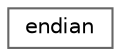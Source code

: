 digraph "Graphical Class Hierarchy"
{
 // LATEX_PDF_SIZE
  bgcolor="transparent";
  edge [fontname=Helvetica,fontsize=10,labelfontname=Helvetica,labelfontsize=10];
  node [fontname=Helvetica,fontsize=10,shape=box,height=0.2,width=0.4];
  rankdir="LR";
  Node0 [id="Node000000",label="endian",height=0.2,width=0.4,color="grey40", fillcolor="white", style="filled",URL="$classFoam_1_1endian.html",tooltip=" "];
}
